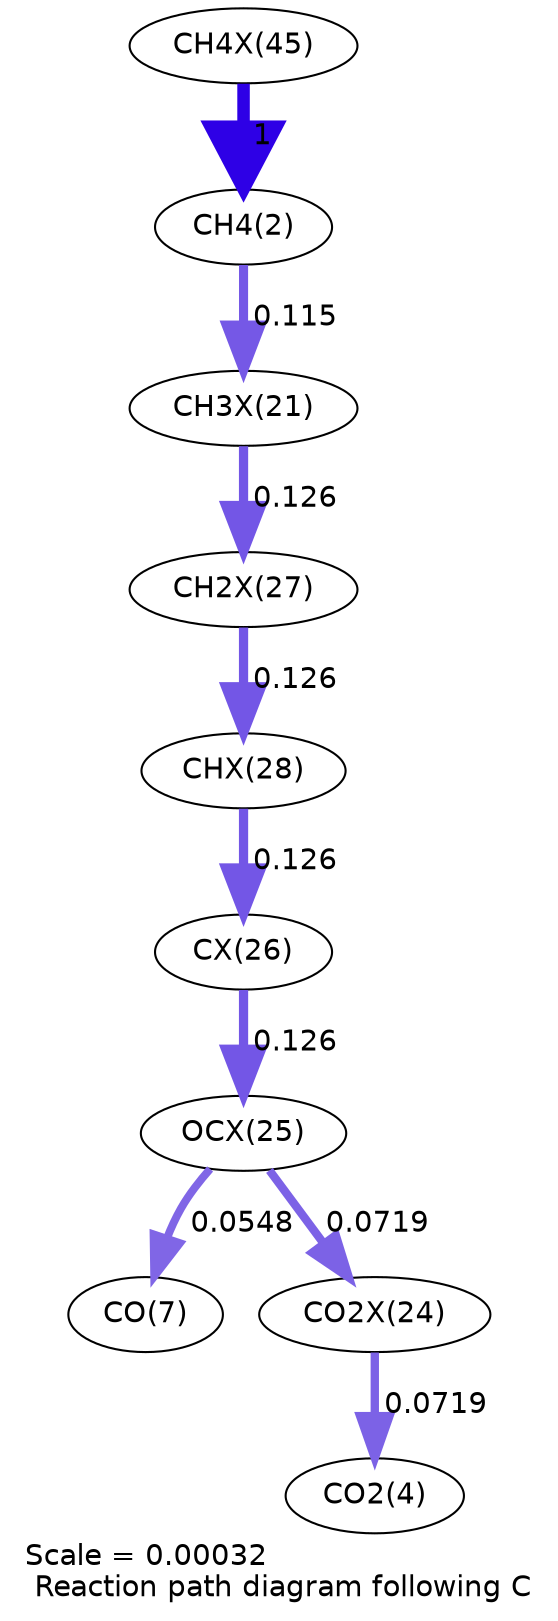 digraph reaction_paths {
center=1;
s32 -> s4[fontname="Helvetica", penwidth=6, arrowsize=3, color="0.7, 1.5, 0.9"
, label=" 1"];
s4 -> s24[fontname="Helvetica", penwidth=4.37, arrowsize=2.18, color="0.7, 0.615, 0.9"
, label=" 0.115"];
s24 -> s30[fontname="Helvetica", penwidth=4.43, arrowsize=2.22, color="0.7, 0.626, 0.9"
, label=" 0.126"];
s30 -> s31[fontname="Helvetica", penwidth=4.43, arrowsize=2.22, color="0.7, 0.626, 0.9"
, label=" 0.126"];
s31 -> s29[fontname="Helvetica", penwidth=4.43, arrowsize=2.22, color="0.7, 0.626, 0.9"
, label=" 0.126"];
s29 -> s28[fontname="Helvetica", penwidth=4.43, arrowsize=2.22, color="0.7, 0.626, 0.9"
, label=" 0.126"];
s28 -> s9[fontname="Helvetica", penwidth=3.81, arrowsize=1.9, color="0.7, 0.555, 0.9"
, label=" 0.0548"];
s28 -> s27[fontname="Helvetica", penwidth=4.01, arrowsize=2.01, color="0.7, 0.572, 0.9"
, label=" 0.0719"];
s27 -> s6[fontname="Helvetica", penwidth=4.01, arrowsize=2.01, color="0.7, 0.572, 0.9"
, label=" 0.0719"];
s4 [ fontname="Helvetica", label="CH4(2)"];
s6 [ fontname="Helvetica", label="CO2(4)"];
s9 [ fontname="Helvetica", label="CO(7)"];
s24 [ fontname="Helvetica", label="CH3X(21)"];
s27 [ fontname="Helvetica", label="CO2X(24)"];
s28 [ fontname="Helvetica", label="OCX(25)"];
s29 [ fontname="Helvetica", label="CX(26)"];
s30 [ fontname="Helvetica", label="CH2X(27)"];
s31 [ fontname="Helvetica", label="CHX(28)"];
s32 [ fontname="Helvetica", label="CH4X(45)"];
 label = "Scale = 0.00032\l Reaction path diagram following C";
 fontname = "Helvetica";
}
